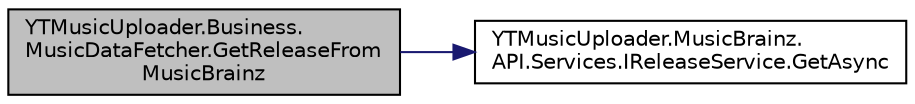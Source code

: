 digraph "YTMusicUploader.Business.MusicDataFetcher.GetReleaseFromMusicBrainz"
{
 // LATEX_PDF_SIZE
  edge [fontname="Helvetica",fontsize="10",labelfontname="Helvetica",labelfontsize="10"];
  node [fontname="Helvetica",fontsize="10",shape=record];
  rankdir="LR";
  Node1 [label="YTMusicUploader.Business.\lMusicDataFetcher.GetReleaseFrom\lMusicBrainz",height=0.2,width=0.4,color="black", fillcolor="grey75", style="filled", fontcolor="black",tooltip="Get the release (typically, the album data) from MusicBrainz via the MBID"];
  Node1 -> Node2 [color="midnightblue",fontsize="10",style="solid",fontname="Helvetica"];
  Node2 [label="YTMusicUploader.MusicBrainz.\lAPI.Services.IReleaseService.GetAsync",height=0.2,width=0.4,color="black", fillcolor="white", style="filled",URL="$d6/d6a/interface_y_t_music_uploader_1_1_music_brainz_1_1_a_p_i_1_1_services_1_1_i_release_service.html#ac6ec45083b7ed3ec96fa87a80e7042d6",tooltip="Lookup a release in the MusicBrainz database."];
}
